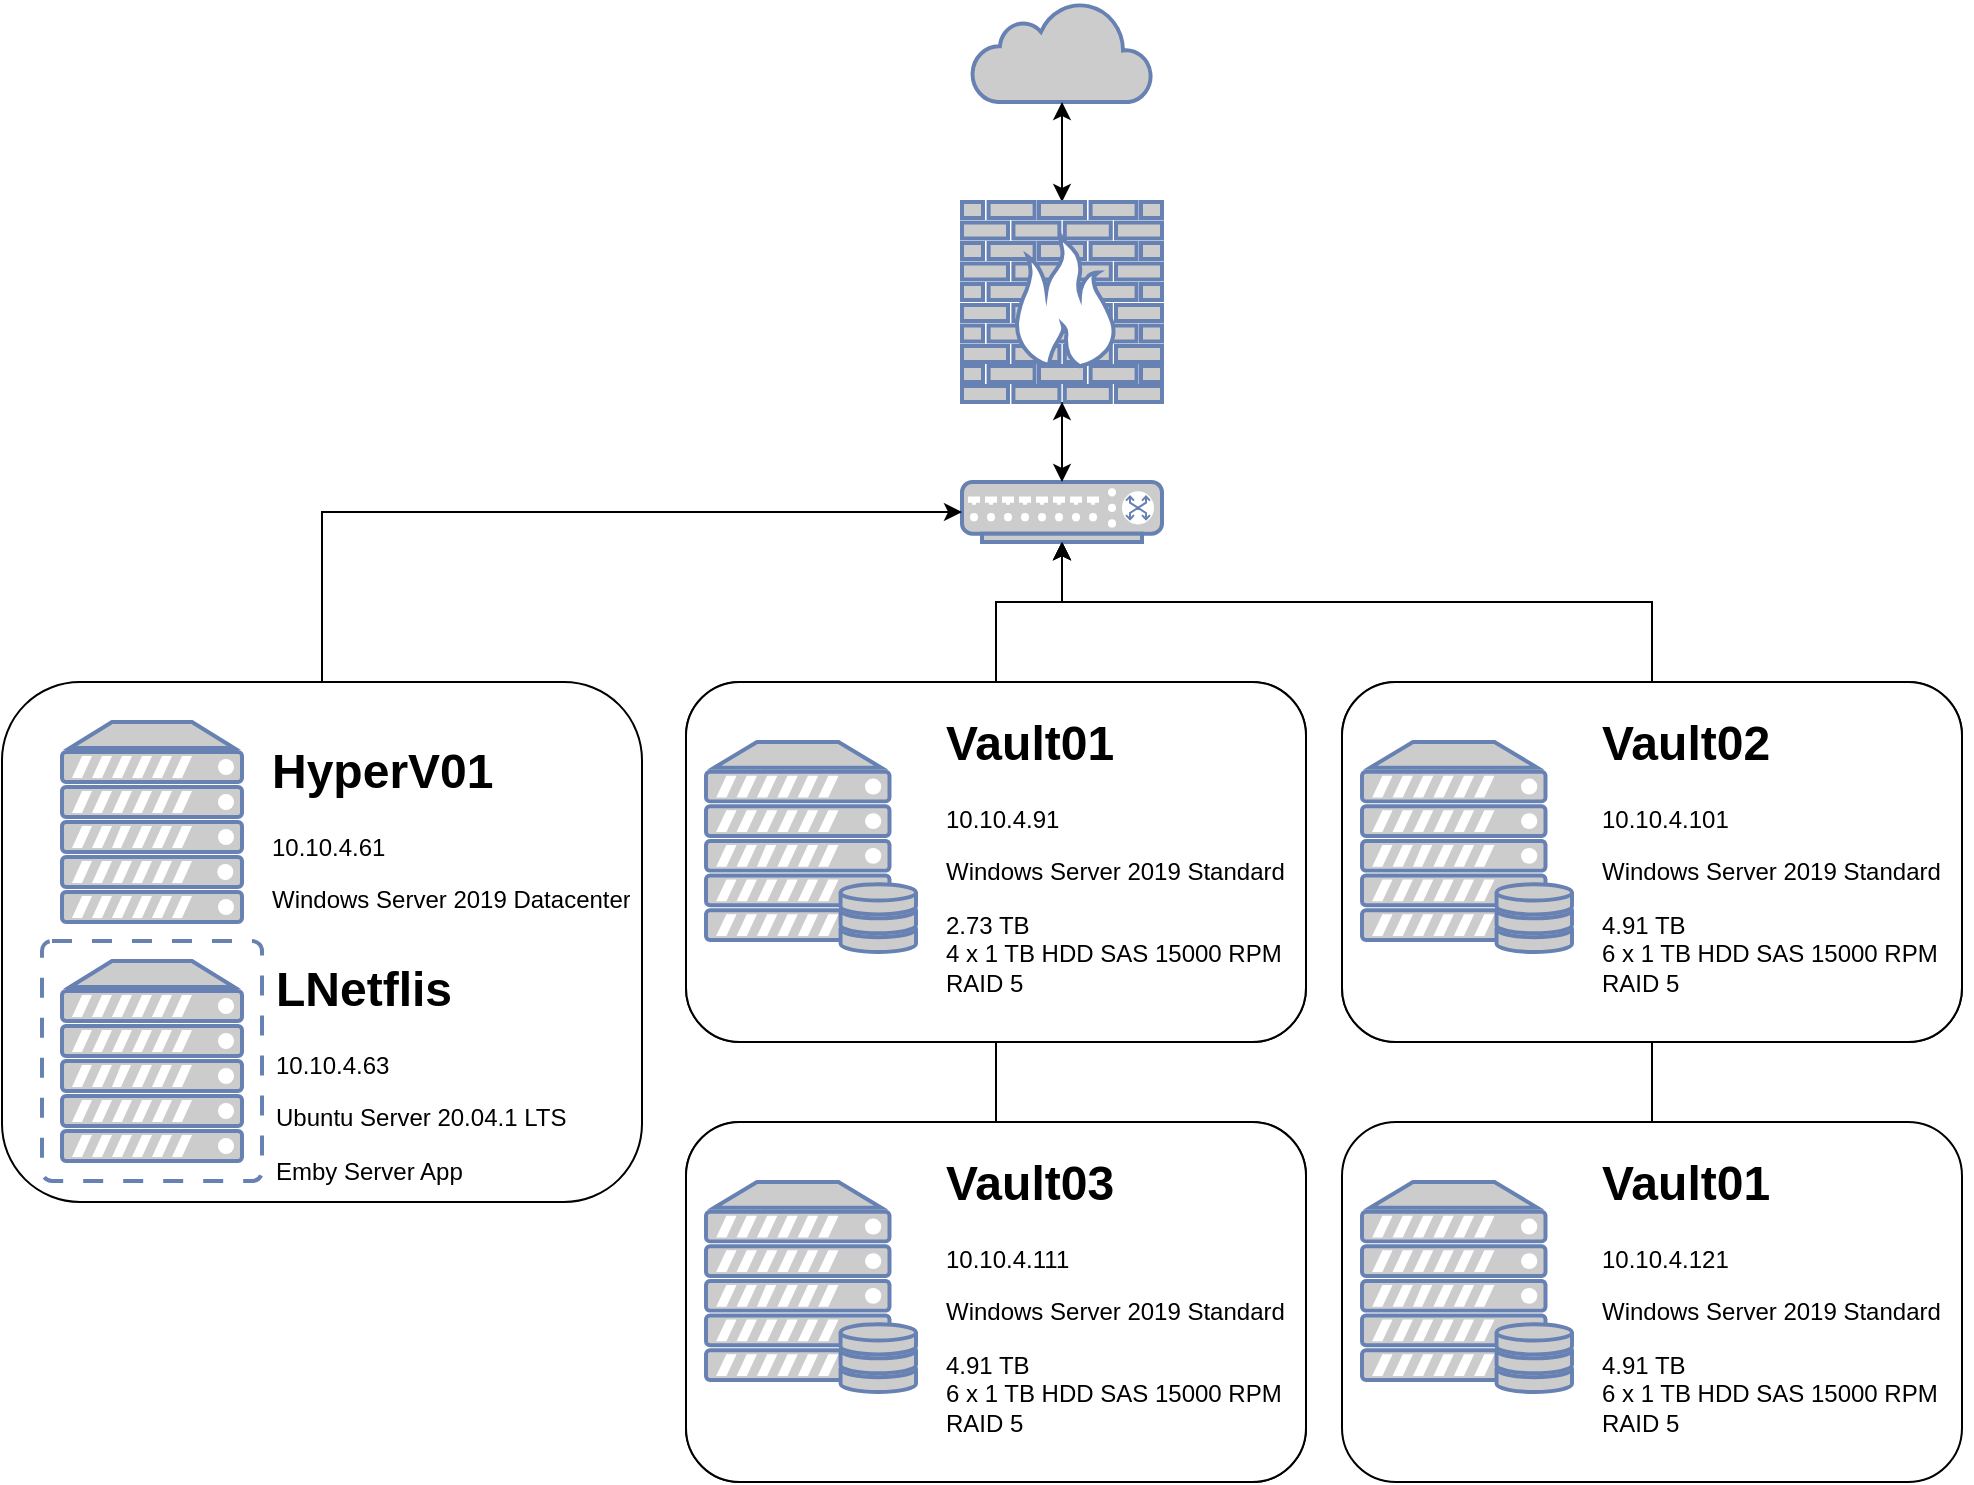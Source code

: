 <mxfile version="14.4.3" type="github">
  <diagram name="Page-1" id="822b0af5-4adb-64df-f703-e8dfc1f81529">
    <mxGraphModel dx="1422" dy="763" grid="1" gridSize="10" guides="1" tooltips="1" connect="1" arrows="1" fold="1" page="1" pageScale="1" pageWidth="1100" pageHeight="850" background="#ffffff" math="0" shadow="0">
      <root>
        <mxCell id="0" />
        <mxCell id="1" parent="0" />
        <mxCell id="1J9lQHzlHTQwTP77_R8F-56" style="edgeStyle=orthogonalEdgeStyle;rounded=0;orthogonalLoop=1;jettySize=auto;html=1;" parent="1" source="1J9lQHzlHTQwTP77_R8F-48" edge="1">
          <mxGeometry relative="1" as="geometry">
            <mxPoint x="550" y="370" as="targetPoint" />
            <Array as="points">
              <mxPoint x="845" y="400" />
              <mxPoint x="550" y="400" />
            </Array>
          </mxGeometry>
        </mxCell>
        <mxCell id="1J9lQHzlHTQwTP77_R8F-54" style="edgeStyle=orthogonalEdgeStyle;rounded=0;orthogonalLoop=1;jettySize=auto;html=1;entryX=0.5;entryY=1;entryDx=0;entryDy=0;entryPerimeter=0;fontStyle=1" parent="1" source="1J9lQHzlHTQwTP77_R8F-32" target="1J9lQHzlHTQwTP77_R8F-3" edge="1">
          <mxGeometry relative="1" as="geometry">
            <Array as="points">
              <mxPoint x="517" y="400" />
              <mxPoint x="550" y="400" />
            </Array>
          </mxGeometry>
        </mxCell>
        <mxCell id="1J9lQHzlHTQwTP77_R8F-13" style="edgeStyle=orthogonalEdgeStyle;rounded=0;orthogonalLoop=1;jettySize=auto;html=1;entryX=0.5;entryY=0;entryDx=0;entryDy=0;entryPerimeter=0;" parent="1" source="1J9lQHzlHTQwTP77_R8F-1" target="1J9lQHzlHTQwTP77_R8F-4" edge="1">
          <mxGeometry relative="1" as="geometry" />
        </mxCell>
        <mxCell id="1J9lQHzlHTQwTP77_R8F-1" value="" style="html=1;outlineConnect=0;fillColor=#CCCCCC;strokeColor=#6881B3;gradientColor=none;gradientDirection=north;strokeWidth=2;shape=mxgraph.networks.cloud;fontColor=#ffffff;" parent="1" vertex="1">
          <mxGeometry x="505" y="100" width="90" height="50" as="geometry" />
        </mxCell>
        <mxCell id="1J9lQHzlHTQwTP77_R8F-16" style="edgeStyle=orthogonalEdgeStyle;rounded=0;orthogonalLoop=1;jettySize=auto;html=1;" parent="1" source="1J9lQHzlHTQwTP77_R8F-3" target="1J9lQHzlHTQwTP77_R8F-4" edge="1">
          <mxGeometry relative="1" as="geometry" />
        </mxCell>
        <mxCell id="1J9lQHzlHTQwTP77_R8F-3" value="" style="fontColor=#0066CC;verticalAlign=top;verticalLabelPosition=bottom;labelPosition=center;align=center;html=1;outlineConnect=0;fillColor=#CCCCCC;strokeColor=#6881B3;gradientColor=none;gradientDirection=north;strokeWidth=2;shape=mxgraph.networks.switch;" parent="1" vertex="1">
          <mxGeometry x="500" y="340" width="100" height="30" as="geometry" />
        </mxCell>
        <mxCell id="1J9lQHzlHTQwTP77_R8F-14" style="edgeStyle=orthogonalEdgeStyle;rounded=0;orthogonalLoop=1;jettySize=auto;html=1;" parent="1" source="1J9lQHzlHTQwTP77_R8F-4" target="1J9lQHzlHTQwTP77_R8F-1" edge="1">
          <mxGeometry relative="1" as="geometry" />
        </mxCell>
        <mxCell id="1J9lQHzlHTQwTP77_R8F-15" style="edgeStyle=orthogonalEdgeStyle;rounded=0;orthogonalLoop=1;jettySize=auto;html=1;" parent="1" source="1J9lQHzlHTQwTP77_R8F-4" target="1J9lQHzlHTQwTP77_R8F-3" edge="1">
          <mxGeometry relative="1" as="geometry" />
        </mxCell>
        <mxCell id="1J9lQHzlHTQwTP77_R8F-4" value="" style="fontColor=#0066CC;verticalAlign=top;verticalLabelPosition=bottom;labelPosition=center;align=center;html=1;outlineConnect=0;fillColor=#CCCCCC;strokeColor=#6881B3;gradientColor=none;gradientDirection=north;strokeWidth=2;shape=mxgraph.networks.firewall;" parent="1" vertex="1">
          <mxGeometry x="500" y="200" width="100" height="100" as="geometry" />
        </mxCell>
        <mxCell id="1J9lQHzlHTQwTP77_R8F-21" value="" style="group" parent="1" vertex="1" connectable="0">
          <mxGeometry x="20" y="440" width="342" height="260" as="geometry" />
        </mxCell>
        <mxCell id="1J9lQHzlHTQwTP77_R8F-17" value="" style="rounded=1;whiteSpace=wrap;html=1;" parent="1J9lQHzlHTQwTP77_R8F-21" vertex="1">
          <mxGeometry width="320" height="260" as="geometry" />
        </mxCell>
        <mxCell id="1J9lQHzlHTQwTP77_R8F-2" value="" style="fontColor=#0066CC;verticalAlign=top;verticalLabelPosition=bottom;labelPosition=center;align=center;html=1;outlineConnect=0;fillColor=#CCCCCC;strokeColor=#6881B3;gradientColor=none;gradientDirection=north;strokeWidth=2;shape=mxgraph.networks.server;" parent="1J9lQHzlHTQwTP77_R8F-21" vertex="1">
          <mxGeometry x="30" y="20" width="90" height="100" as="geometry" />
        </mxCell>
        <mxCell id="1J9lQHzlHTQwTP77_R8F-12" value="" style="fontColor=#0066CC;verticalAlign=top;verticalLabelPosition=bottom;labelPosition=center;align=center;html=1;outlineConnect=0;fillColor=#CCCCCC;strokeColor=#6881B3;gradientColor=none;gradientDirection=north;strokeWidth=2;shape=mxgraph.networks.virtual_server;" parent="1J9lQHzlHTQwTP77_R8F-21" vertex="1">
          <mxGeometry x="20" y="129.5" width="110" height="120" as="geometry" />
        </mxCell>
        <mxCell id="1J9lQHzlHTQwTP77_R8F-18" value="&lt;h1&gt;HyperV01&lt;/h1&gt;&lt;p&gt;10.10.4.61&lt;/p&gt;&lt;p&gt;Windows Server 2019 Datacenter&lt;/p&gt;&lt;p&gt;&lt;br&gt;&lt;/p&gt;" style="text;html=1;strokeColor=none;fillColor=none;spacing=5;spacingTop=-20;whiteSpace=wrap;overflow=hidden;rounded=0;" parent="1J9lQHzlHTQwTP77_R8F-21" vertex="1">
          <mxGeometry x="130" y="24.5" width="210" height="105" as="geometry" />
        </mxCell>
        <mxCell id="1J9lQHzlHTQwTP77_R8F-20" value="&lt;h1&gt;LNetflis&lt;br&gt;&lt;/h1&gt;&lt;p&gt;10.10.4.63&lt;/p&gt;&lt;p&gt;Ubuntu Server 20.04.1 LTS&lt;/p&gt;&lt;p&gt;Emby Server App&lt;br&gt;&lt;/p&gt;&lt;p&gt;&lt;br&gt;&lt;/p&gt;" style="text;html=1;strokeColor=none;fillColor=none;spacing=5;spacingTop=-20;whiteSpace=wrap;overflow=hidden;rounded=0;" parent="1J9lQHzlHTQwTP77_R8F-21" vertex="1">
          <mxGeometry x="132" y="134" width="210" height="126" as="geometry" />
        </mxCell>
        <mxCell id="1J9lQHzlHTQwTP77_R8F-27" value="" style="group" parent="1" vertex="1" connectable="0">
          <mxGeometry x="362" y="440" width="315" height="180" as="geometry" />
        </mxCell>
        <mxCell id="1J9lQHzlHTQwTP77_R8F-23" value="" style="rounded=1;whiteSpace=wrap;html=1;" parent="1J9lQHzlHTQwTP77_R8F-27" vertex="1">
          <mxGeometry width="310" height="180" as="geometry" />
        </mxCell>
        <mxCell id="1J9lQHzlHTQwTP77_R8F-8" value="" style="fontColor=#0066CC;verticalAlign=top;verticalLabelPosition=bottom;labelPosition=center;align=center;html=1;outlineConnect=0;fillColor=#CCCCCC;strokeColor=#6881B3;gradientColor=none;gradientDirection=north;strokeWidth=2;shape=mxgraph.networks.server_storage;" parent="1J9lQHzlHTQwTP77_R8F-27" vertex="1">
          <mxGeometry x="10" y="30" width="105" height="105" as="geometry" />
        </mxCell>
        <mxCell id="1J9lQHzlHTQwTP77_R8F-22" value="&lt;h1&gt;Vault01&lt;/h1&gt;&lt;p&gt;10.10.4.91&lt;/p&gt;&lt;p&gt;Windows Server 2019 Standard&lt;/p&gt;&lt;div&gt;2.73 TB &lt;br&gt;&lt;/div&gt;&lt;div&gt;4 x 1 TB HDD SAS 15000 RPM&lt;/div&gt;&lt;div&gt;RAID 5&lt;br&gt;&lt;/div&gt;" style="text;html=1;strokeColor=none;fillColor=none;spacing=5;spacingTop=-20;whiteSpace=wrap;overflow=hidden;rounded=0;" parent="1J9lQHzlHTQwTP77_R8F-27" vertex="1">
          <mxGeometry x="125" y="11.25" width="190" height="157.5" as="geometry" />
        </mxCell>
        <mxCell id="1J9lQHzlHTQwTP77_R8F-24" value="" style="rounded=1;whiteSpace=wrap;html=1;" parent="1J9lQHzlHTQwTP77_R8F-27" vertex="1">
          <mxGeometry width="310" height="180" as="geometry" />
        </mxCell>
        <mxCell id="1J9lQHzlHTQwTP77_R8F-25" value="" style="fontColor=#0066CC;verticalAlign=top;verticalLabelPosition=bottom;labelPosition=center;align=center;html=1;outlineConnect=0;fillColor=#CCCCCC;strokeColor=#6881B3;gradientColor=none;gradientDirection=north;strokeWidth=2;shape=mxgraph.networks.server_storage;" parent="1J9lQHzlHTQwTP77_R8F-27" vertex="1">
          <mxGeometry x="10" y="30" width="105" height="105" as="geometry" />
        </mxCell>
        <mxCell id="1J9lQHzlHTQwTP77_R8F-26" value="&lt;h1&gt;Vault01&lt;/h1&gt;&lt;p&gt;10.10.4.91&lt;/p&gt;&lt;p&gt;Windows Server 2019 Standard&lt;/p&gt;&lt;div&gt;2.73 TB &lt;br&gt;&lt;/div&gt;&lt;div&gt;4 x 1 TB HDD SAS 15000 RPM&lt;/div&gt;&lt;div&gt;RAID 5&lt;br&gt;&lt;/div&gt;" style="text;html=1;strokeColor=none;fillColor=none;spacing=5;spacingTop=-20;whiteSpace=wrap;overflow=hidden;rounded=0;" parent="1J9lQHzlHTQwTP77_R8F-27" vertex="1">
          <mxGeometry x="125" y="11.25" width="190" height="157.5" as="geometry" />
        </mxCell>
        <mxCell id="1J9lQHzlHTQwTP77_R8F-28" value="" style="group" parent="1" vertex="1" connectable="0">
          <mxGeometry x="362" y="660" width="315" height="180" as="geometry" />
        </mxCell>
        <mxCell id="1J9lQHzlHTQwTP77_R8F-29" value="" style="rounded=1;whiteSpace=wrap;html=1;" parent="1J9lQHzlHTQwTP77_R8F-28" vertex="1">
          <mxGeometry width="310" height="180" as="geometry" />
        </mxCell>
        <mxCell id="1J9lQHzlHTQwTP77_R8F-30" value="" style="fontColor=#0066CC;verticalAlign=top;verticalLabelPosition=bottom;labelPosition=center;align=center;html=1;outlineConnect=0;fillColor=#CCCCCC;strokeColor=#6881B3;gradientColor=none;gradientDirection=north;strokeWidth=2;shape=mxgraph.networks.server_storage;" parent="1J9lQHzlHTQwTP77_R8F-28" vertex="1">
          <mxGeometry x="10" y="30" width="105" height="105" as="geometry" />
        </mxCell>
        <mxCell id="1J9lQHzlHTQwTP77_R8F-31" value="&lt;h1&gt;Vault01&lt;/h1&gt;&lt;p&gt;10.10.4.91&lt;/p&gt;&lt;p&gt;Windows Server 2019 Standard&lt;/p&gt;&lt;div&gt;2.73 TB &lt;br&gt;&lt;/div&gt;&lt;div&gt;4 x 1 TB HDD SAS 15000 RPM&lt;/div&gt;&lt;div&gt;RAID 5&lt;br&gt;&lt;/div&gt;" style="text;html=1;strokeColor=none;fillColor=none;spacing=5;spacingTop=-20;whiteSpace=wrap;overflow=hidden;rounded=0;" parent="1J9lQHzlHTQwTP77_R8F-28" vertex="1">
          <mxGeometry x="125" y="11.25" width="190" height="157.5" as="geometry" />
        </mxCell>
        <mxCell id="1J9lQHzlHTQwTP77_R8F-32" value="" style="rounded=1;whiteSpace=wrap;html=1;" parent="1J9lQHzlHTQwTP77_R8F-28" vertex="1">
          <mxGeometry width="310" height="180" as="geometry" />
        </mxCell>
        <mxCell id="1J9lQHzlHTQwTP77_R8F-33" value="" style="fontColor=#0066CC;verticalAlign=top;verticalLabelPosition=bottom;labelPosition=center;align=center;html=1;outlineConnect=0;fillColor=#CCCCCC;strokeColor=#6881B3;gradientColor=none;gradientDirection=north;strokeWidth=2;shape=mxgraph.networks.server_storage;" parent="1J9lQHzlHTQwTP77_R8F-28" vertex="1">
          <mxGeometry x="10" y="30" width="105" height="105" as="geometry" />
        </mxCell>
        <mxCell id="1J9lQHzlHTQwTP77_R8F-34" value="&lt;h1&gt;Vault03&lt;/h1&gt;&lt;p&gt;10.10.4.111&lt;/p&gt;&lt;p&gt;Windows Server 2019 Standard&lt;/p&gt;&lt;div&gt;4.91 TB &lt;br&gt;&lt;/div&gt;&lt;div&gt;6 x 1 TB HDD SAS 15000 RPM&lt;/div&gt;&lt;div&gt;RAID 5&lt;br&gt;&lt;/div&gt;" style="text;html=1;strokeColor=none;fillColor=none;spacing=5;spacingTop=-20;whiteSpace=wrap;overflow=hidden;rounded=0;" parent="1J9lQHzlHTQwTP77_R8F-28" vertex="1">
          <mxGeometry x="125" y="11.25" width="190" height="157.5" as="geometry" />
        </mxCell>
        <mxCell id="1J9lQHzlHTQwTP77_R8F-37" value="" style="group" parent="1" vertex="1" connectable="0">
          <mxGeometry x="690" y="440" width="315" height="180" as="geometry" />
        </mxCell>
        <mxCell id="1J9lQHzlHTQwTP77_R8F-38" value="" style="rounded=1;whiteSpace=wrap;html=1;" parent="1J9lQHzlHTQwTP77_R8F-37" vertex="1">
          <mxGeometry width="310" height="180" as="geometry" />
        </mxCell>
        <mxCell id="1J9lQHzlHTQwTP77_R8F-39" value="" style="fontColor=#0066CC;verticalAlign=top;verticalLabelPosition=bottom;labelPosition=center;align=center;html=1;outlineConnect=0;fillColor=#CCCCCC;strokeColor=#6881B3;gradientColor=none;gradientDirection=north;strokeWidth=2;shape=mxgraph.networks.server_storage;" parent="1J9lQHzlHTQwTP77_R8F-37" vertex="1">
          <mxGeometry x="10" y="30" width="105" height="105" as="geometry" />
        </mxCell>
        <mxCell id="1J9lQHzlHTQwTP77_R8F-40" value="&lt;h1&gt;Vault01&lt;/h1&gt;&lt;p&gt;10.10.4.91&lt;/p&gt;&lt;p&gt;Windows Server 2019 Standard&lt;/p&gt;&lt;div&gt;2.73 TB &lt;br&gt;&lt;/div&gt;&lt;div&gt;4 x 1 TB HDD SAS 15000 RPM&lt;/div&gt;&lt;div&gt;RAID 5&lt;br&gt;&lt;/div&gt;" style="text;html=1;strokeColor=none;fillColor=none;spacing=5;spacingTop=-20;whiteSpace=wrap;overflow=hidden;rounded=0;" parent="1J9lQHzlHTQwTP77_R8F-37" vertex="1">
          <mxGeometry x="125" y="11.25" width="190" height="157.5" as="geometry" />
        </mxCell>
        <mxCell id="1J9lQHzlHTQwTP77_R8F-41" value="" style="rounded=1;whiteSpace=wrap;html=1;" parent="1J9lQHzlHTQwTP77_R8F-37" vertex="1">
          <mxGeometry width="310" height="180" as="geometry" />
        </mxCell>
        <mxCell id="1J9lQHzlHTQwTP77_R8F-42" value="" style="fontColor=#0066CC;verticalAlign=top;verticalLabelPosition=bottom;labelPosition=center;align=center;html=1;outlineConnect=0;fillColor=#CCCCCC;strokeColor=#6881B3;gradientColor=none;gradientDirection=north;strokeWidth=2;shape=mxgraph.networks.server_storage;" parent="1J9lQHzlHTQwTP77_R8F-37" vertex="1">
          <mxGeometry x="10" y="30" width="105" height="105" as="geometry" />
        </mxCell>
        <mxCell id="1J9lQHzlHTQwTP77_R8F-43" value="&lt;h1&gt;Vault02&lt;/h1&gt;&lt;p&gt;10.10.4.101&lt;/p&gt;&lt;p&gt;Windows Server 2019 Standard&lt;/p&gt;&lt;div&gt;4.91 TB &lt;br&gt;&lt;/div&gt;&lt;div&gt;6 x 1 TB HDD SAS 15000 RPM&lt;/div&gt;&lt;div&gt;RAID 5&lt;br&gt;&lt;/div&gt;" style="text;html=1;strokeColor=none;fillColor=none;spacing=5;spacingTop=-20;whiteSpace=wrap;overflow=hidden;rounded=0;" parent="1J9lQHzlHTQwTP77_R8F-37" vertex="1">
          <mxGeometry x="125" y="11.25" width="190" height="157.5" as="geometry" />
        </mxCell>
        <mxCell id="1J9lQHzlHTQwTP77_R8F-44" value="" style="group" parent="1" vertex="1" connectable="0">
          <mxGeometry x="690" y="640" width="315" height="180" as="geometry" />
        </mxCell>
        <mxCell id="1J9lQHzlHTQwTP77_R8F-55" value="" style="group" parent="1J9lQHzlHTQwTP77_R8F-44" vertex="1" connectable="0">
          <mxGeometry y="20" width="315" height="180" as="geometry" />
        </mxCell>
        <mxCell id="1J9lQHzlHTQwTP77_R8F-46" value="" style="fontColor=#0066CC;verticalAlign=top;verticalLabelPosition=bottom;labelPosition=center;align=center;html=1;outlineConnect=0;fillColor=#CCCCCC;strokeColor=#6881B3;gradientColor=none;gradientDirection=north;strokeWidth=2;shape=mxgraph.networks.server_storage;" parent="1J9lQHzlHTQwTP77_R8F-55" vertex="1">
          <mxGeometry x="10" y="30" width="105" height="105" as="geometry" />
        </mxCell>
        <mxCell id="1J9lQHzlHTQwTP77_R8F-47" value="&lt;h1&gt;Vault01&lt;/h1&gt;&lt;p&gt;10.10.4.91&lt;/p&gt;&lt;p&gt;Windows Server 2019 Standard&lt;/p&gt;&lt;div&gt;2.73 TB &lt;br&gt;&lt;/div&gt;&lt;div&gt;4 x 1 TB HDD SAS 15000 RPM&lt;/div&gt;&lt;div&gt;RAID 5&lt;br&gt;&lt;/div&gt;" style="text;html=1;strokeColor=none;fillColor=none;spacing=5;spacingTop=-20;whiteSpace=wrap;overflow=hidden;rounded=0;" parent="1J9lQHzlHTQwTP77_R8F-55" vertex="1">
          <mxGeometry x="125" y="11.25" width="190" height="157.5" as="geometry" />
        </mxCell>
        <mxCell id="1J9lQHzlHTQwTP77_R8F-48" value="" style="rounded=1;whiteSpace=wrap;html=1;" parent="1J9lQHzlHTQwTP77_R8F-55" vertex="1">
          <mxGeometry width="310" height="180" as="geometry" />
        </mxCell>
        <mxCell id="1J9lQHzlHTQwTP77_R8F-49" value="" style="fontColor=#0066CC;verticalAlign=top;verticalLabelPosition=bottom;labelPosition=center;align=center;html=1;outlineConnect=0;fillColor=#CCCCCC;strokeColor=#6881B3;gradientColor=none;gradientDirection=north;strokeWidth=2;shape=mxgraph.networks.server_storage;" parent="1J9lQHzlHTQwTP77_R8F-55" vertex="1">
          <mxGeometry x="10" y="30" width="105" height="105" as="geometry" />
        </mxCell>
        <mxCell id="1J9lQHzlHTQwTP77_R8F-50" value="&lt;h1&gt;Vault01&lt;/h1&gt;&lt;p&gt;10.10.4.121&lt;/p&gt;&lt;p&gt;Windows Server 2019 Standard&lt;/p&gt;&lt;div&gt;4.91 TB &lt;br&gt;&lt;/div&gt;&lt;div&gt;6 x 1 TB HDD SAS 15000 RPM&lt;/div&gt;&lt;div&gt;RAID 5&lt;br&gt;&lt;/div&gt;" style="text;html=1;strokeColor=none;fillColor=none;spacing=5;spacingTop=-20;whiteSpace=wrap;overflow=hidden;rounded=0;" parent="1J9lQHzlHTQwTP77_R8F-55" vertex="1">
          <mxGeometry x="125" y="11.25" width="190" height="157.5" as="geometry" />
        </mxCell>
        <mxCell id="1J9lQHzlHTQwTP77_R8F-51" style="edgeStyle=orthogonalEdgeStyle;rounded=0;orthogonalLoop=1;jettySize=auto;html=1;entryX=0;entryY=0.5;entryDx=0;entryDy=0;entryPerimeter=0;" parent="1" source="1J9lQHzlHTQwTP77_R8F-17" target="1J9lQHzlHTQwTP77_R8F-3" edge="1">
          <mxGeometry relative="1" as="geometry">
            <Array as="points">
              <mxPoint x="180" y="355" />
            </Array>
          </mxGeometry>
        </mxCell>
        <mxCell id="1J9lQHzlHTQwTP77_R8F-52" style="edgeStyle=orthogonalEdgeStyle;rounded=0;orthogonalLoop=1;jettySize=auto;html=1;entryX=0.5;entryY=1;entryDx=0;entryDy=0;entryPerimeter=0;" parent="1" source="1J9lQHzlHTQwTP77_R8F-24" target="1J9lQHzlHTQwTP77_R8F-3" edge="1">
          <mxGeometry relative="1" as="geometry">
            <Array as="points">
              <mxPoint x="517" y="400" />
              <mxPoint x="550" y="400" />
            </Array>
          </mxGeometry>
        </mxCell>
        <mxCell id="1J9lQHzlHTQwTP77_R8F-53" style="edgeStyle=orthogonalEdgeStyle;rounded=0;orthogonalLoop=1;jettySize=auto;html=1;" parent="1" source="1J9lQHzlHTQwTP77_R8F-41" edge="1">
          <mxGeometry relative="1" as="geometry">
            <mxPoint x="550" y="370" as="targetPoint" />
            <Array as="points">
              <mxPoint x="845" y="400" />
              <mxPoint x="550" y="400" />
            </Array>
          </mxGeometry>
        </mxCell>
      </root>
    </mxGraphModel>
  </diagram>
</mxfile>
